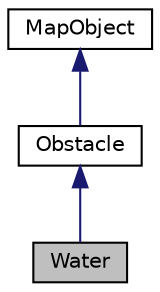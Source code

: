 digraph "Water"
{
 // LATEX_PDF_SIZE
  edge [fontname="Helvetica",fontsize="10",labelfontname="Helvetica",labelfontsize="10"];
  node [fontname="Helvetica",fontsize="10",shape=record];
  Node1 [label="Water",height=0.2,width=0.4,color="black", fillcolor="grey75", style="filled", fontcolor="black",tooltip="Classe Water que é obstáculo do jogo."];
  Node2 -> Node1 [dir="back",color="midnightblue",fontsize="10",style="solid",fontname="Helvetica"];
  Node2 [label="Obstacle",height=0.2,width=0.4,color="black", fillcolor="white", style="filled",URL="$class_obstacle.html",tooltip="Classe Obstacle"];
  Node3 -> Node2 [dir="back",color="midnightblue",fontsize="10",style="solid",fontname="Helvetica"];
  Node3 [label="MapObject",height=0.2,width=0.4,color="black", fillcolor="white", style="filled",URL="$class_map_object.html",tooltip="Classe MapObject que compõe a matriz do mapa do jogo."];
}
